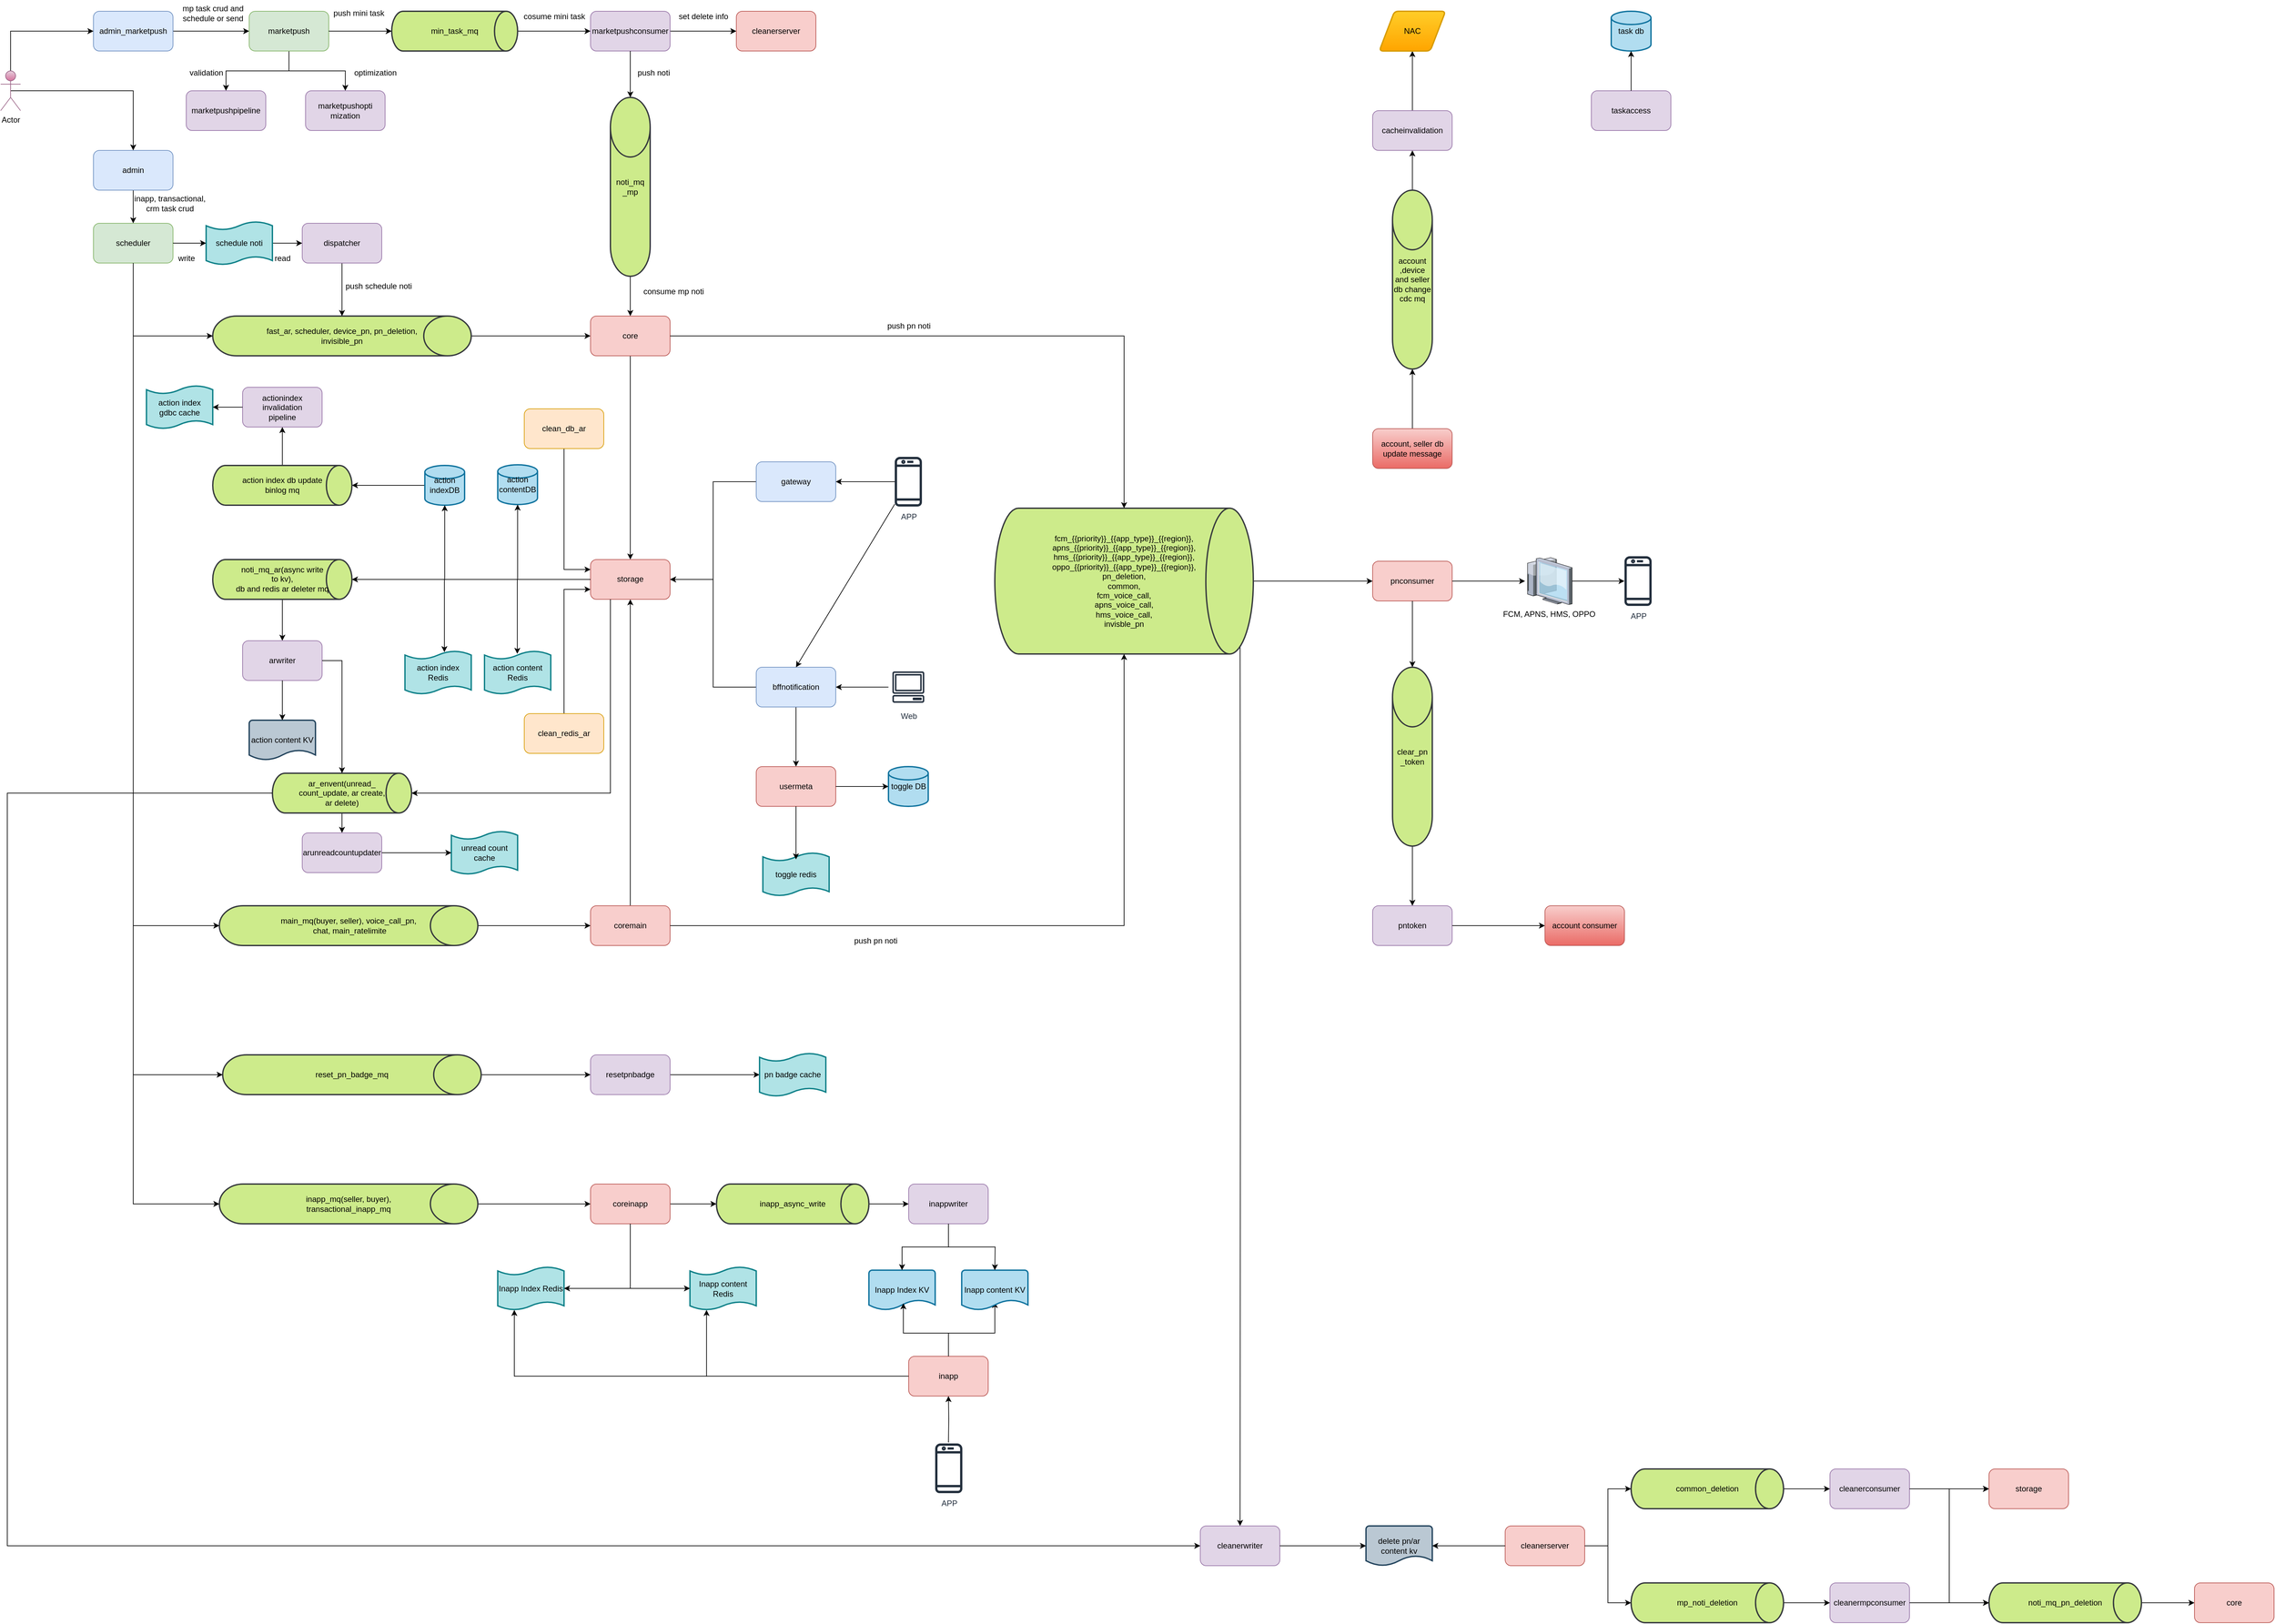 <mxfile version="26.0.13">
  <diagram name="第 1 页" id="VAf6igmmD9Jwj62o0NM7">
    <mxGraphModel dx="1306" dy="5455" grid="1" gridSize="10" guides="1" tooltips="1" connect="1" arrows="1" fold="1" page="1" pageScale="1" pageWidth="3300" pageHeight="4681" math="0" shadow="0">
      <root>
        <mxCell id="0" />
        <mxCell id="1" parent="0" />
        <mxCell id="Bp6k9HxTbgotzEniJnzc-1" value="scheduler" style="rounded=1;whiteSpace=wrap;html=1;fillColor=#d5e8d4;strokeColor=#82b366;" vertex="1" parent="1">
          <mxGeometry x="300" y="110" width="120" height="60" as="geometry" />
        </mxCell>
        <mxCell id="Bp6k9HxTbgotzEniJnzc-6" style="edgeStyle=orthogonalEdgeStyle;rounded=0;orthogonalLoop=1;jettySize=auto;html=1;exitX=1;exitY=0.5;exitDx=0;exitDy=0;exitPerimeter=0;entryX=0;entryY=0.5;entryDx=0;entryDy=0;" edge="1" parent="1" source="Bp6k9HxTbgotzEniJnzc-3" target="Bp6k9HxTbgotzEniJnzc-5">
          <mxGeometry relative="1" as="geometry" />
        </mxCell>
        <mxCell id="Bp6k9HxTbgotzEniJnzc-3" value="fast_ar, scheduler, device_pn, pn_deletion,&lt;br&gt;invisible_pn" style="strokeWidth=2;html=1;shape=mxgraph.flowchart.direct_data;whiteSpace=wrap;fillColor=#cdeb8b;strokeColor=#36393d;" vertex="1" parent="1">
          <mxGeometry x="480" y="250" width="390" height="60" as="geometry" />
        </mxCell>
        <mxCell id="Bp6k9HxTbgotzEniJnzc-71" style="edgeStyle=orthogonalEdgeStyle;rounded=0;orthogonalLoop=1;jettySize=auto;html=1;exitX=0.5;exitY=1;exitDx=0;exitDy=0;" edge="1" parent="1" source="Bp6k9HxTbgotzEniJnzc-5" target="Bp6k9HxTbgotzEniJnzc-28">
          <mxGeometry relative="1" as="geometry" />
        </mxCell>
        <mxCell id="Bp6k9HxTbgotzEniJnzc-5" value="core" style="rounded=1;whiteSpace=wrap;html=1;fillColor=#f8cecc;strokeColor=#b85450;" vertex="1" parent="1">
          <mxGeometry x="1050" y="250" width="120" height="60" as="geometry" />
        </mxCell>
        <mxCell id="Bp6k9HxTbgotzEniJnzc-8" style="edgeStyle=orthogonalEdgeStyle;rounded=0;orthogonalLoop=1;jettySize=auto;html=1;exitX=0.5;exitY=1;exitDx=0;exitDy=0;" edge="1" parent="1" source="Bp6k9HxTbgotzEniJnzc-7" target="Bp6k9HxTbgotzEniJnzc-1">
          <mxGeometry relative="1" as="geometry" />
        </mxCell>
        <mxCell id="Bp6k9HxTbgotzEniJnzc-7" value="admin" style="rounded=1;whiteSpace=wrap;html=1;fillColor=#dae8fc;strokeColor=#6c8ebf;" vertex="1" parent="1">
          <mxGeometry x="300" width="120" height="60" as="geometry" />
        </mxCell>
        <mxCell id="Bp6k9HxTbgotzEniJnzc-78" style="edgeStyle=orthogonalEdgeStyle;rounded=0;orthogonalLoop=1;jettySize=auto;html=1;exitX=0.5;exitY=0;exitDx=0;exitDy=0;entryX=0.5;entryY=1;entryDx=0;entryDy=0;" edge="1" parent="1" source="Bp6k9HxTbgotzEniJnzc-9" target="Bp6k9HxTbgotzEniJnzc-28">
          <mxGeometry relative="1" as="geometry" />
        </mxCell>
        <mxCell id="Bp6k9HxTbgotzEniJnzc-9" value="coremain" style="rounded=1;whiteSpace=wrap;html=1;fillColor=#f8cecc;strokeColor=#b85450;" vertex="1" parent="1">
          <mxGeometry x="1050" y="1140" width="120" height="60" as="geometry" />
        </mxCell>
        <mxCell id="Bp6k9HxTbgotzEniJnzc-26" style="edgeStyle=orthogonalEdgeStyle;rounded=0;orthogonalLoop=1;jettySize=auto;html=1;exitX=1;exitY=0.5;exitDx=0;exitDy=0;" edge="1" parent="1" source="Bp6k9HxTbgotzEniJnzc-10" target="Bp6k9HxTbgotzEniJnzc-25">
          <mxGeometry relative="1" as="geometry" />
        </mxCell>
        <mxCell id="Bp6k9HxTbgotzEniJnzc-10" value="coreinapp" style="rounded=1;whiteSpace=wrap;html=1;fillColor=#f8cecc;strokeColor=#b85450;" vertex="1" parent="1">
          <mxGeometry x="1050" y="1560" width="120" height="60" as="geometry" />
        </mxCell>
        <mxCell id="Bp6k9HxTbgotzEniJnzc-14" style="edgeStyle=orthogonalEdgeStyle;rounded=0;orthogonalLoop=1;jettySize=auto;html=1;exitX=1;exitY=0.5;exitDx=0;exitDy=0;exitPerimeter=0;entryX=0;entryY=0.5;entryDx=0;entryDy=0;" edge="1" parent="1" source="Bp6k9HxTbgotzEniJnzc-11" target="Bp6k9HxTbgotzEniJnzc-10">
          <mxGeometry relative="1" as="geometry" />
        </mxCell>
        <mxCell id="Bp6k9HxTbgotzEniJnzc-11" value="inapp_mq(seller, buyer), &lt;br&gt;transactional_inapp_mq" style="strokeWidth=2;html=1;shape=mxgraph.flowchart.direct_data;whiteSpace=wrap;fillColor=#cdeb8b;strokeColor=#36393d;" vertex="1" parent="1">
          <mxGeometry x="490" y="1560" width="390" height="60" as="geometry" />
        </mxCell>
        <mxCell id="Bp6k9HxTbgotzEniJnzc-13" style="edgeStyle=orthogonalEdgeStyle;rounded=0;orthogonalLoop=1;jettySize=auto;html=1;exitX=1;exitY=0.5;exitDx=0;exitDy=0;exitPerimeter=0;entryX=0;entryY=0.5;entryDx=0;entryDy=0;" edge="1" parent="1" source="Bp6k9HxTbgotzEniJnzc-12" target="Bp6k9HxTbgotzEniJnzc-9">
          <mxGeometry relative="1" as="geometry" />
        </mxCell>
        <mxCell id="Bp6k9HxTbgotzEniJnzc-12" value="main_mq(buyer, seller), voice_call_pn,&lt;br&gt;&amp;nbsp;chat, main_ratelimite" style="strokeWidth=2;html=1;shape=mxgraph.flowchart.direct_data;whiteSpace=wrap;fillColor=#cdeb8b;strokeColor=#36393d;" vertex="1" parent="1">
          <mxGeometry x="490" y="1140" width="390" height="60" as="geometry" />
        </mxCell>
        <mxCell id="Bp6k9HxTbgotzEniJnzc-15" style="edgeStyle=orthogonalEdgeStyle;rounded=0;orthogonalLoop=1;jettySize=auto;html=1;exitX=0.5;exitY=1;exitDx=0;exitDy=0;entryX=0;entryY=0.5;entryDx=0;entryDy=0;entryPerimeter=0;" edge="1" parent="1" source="Bp6k9HxTbgotzEniJnzc-1" target="Bp6k9HxTbgotzEniJnzc-12">
          <mxGeometry relative="1" as="geometry" />
        </mxCell>
        <mxCell id="Bp6k9HxTbgotzEniJnzc-16" style="edgeStyle=orthogonalEdgeStyle;rounded=0;orthogonalLoop=1;jettySize=auto;html=1;exitX=0.5;exitY=1;exitDx=0;exitDy=0;entryX=0;entryY=0.5;entryDx=0;entryDy=0;entryPerimeter=0;" edge="1" parent="1" source="Bp6k9HxTbgotzEniJnzc-1" target="Bp6k9HxTbgotzEniJnzc-11">
          <mxGeometry relative="1" as="geometry" />
        </mxCell>
        <mxCell id="Bp6k9HxTbgotzEniJnzc-280" style="edgeStyle=orthogonalEdgeStyle;rounded=0;orthogonalLoop=1;jettySize=auto;html=1;exitX=1;exitY=0.5;exitDx=0;exitDy=0;entryX=0;entryY=0.5;entryDx=0;entryDy=0;" edge="1" parent="1" source="Bp6k9HxTbgotzEniJnzc-17" target="Bp6k9HxTbgotzEniJnzc-279">
          <mxGeometry relative="1" as="geometry" />
        </mxCell>
        <mxCell id="Bp6k9HxTbgotzEniJnzc-17" value="marketpushconsumer" style="rounded=1;whiteSpace=wrap;html=1;fillColor=#e1d5e7;strokeColor=#9673a6;" vertex="1" parent="1">
          <mxGeometry x="1050" y="-210" width="120" height="60" as="geometry" />
        </mxCell>
        <mxCell id="Bp6k9HxTbgotzEniJnzc-20" style="edgeStyle=orthogonalEdgeStyle;rounded=0;orthogonalLoop=1;jettySize=auto;html=1;exitX=0.5;exitY=1;exitDx=0;exitDy=0;exitPerimeter=0;entryX=0.5;entryY=0;entryDx=0;entryDy=0;" edge="1" parent="1" source="Bp6k9HxTbgotzEniJnzc-18" target="Bp6k9HxTbgotzEniJnzc-5">
          <mxGeometry relative="1" as="geometry" />
        </mxCell>
        <mxCell id="Bp6k9HxTbgotzEniJnzc-18" value="noti_mq&lt;br&gt;_mp" style="strokeWidth=2;html=1;shape=mxgraph.flowchart.database;whiteSpace=wrap;fillColor=#cdeb8b;strokeColor=#36393d;" vertex="1" parent="1">
          <mxGeometry x="1080" y="-80" width="60" height="270" as="geometry" />
        </mxCell>
        <mxCell id="Bp6k9HxTbgotzEniJnzc-19" style="edgeStyle=orthogonalEdgeStyle;rounded=0;orthogonalLoop=1;jettySize=auto;html=1;exitX=0.5;exitY=1;exitDx=0;exitDy=0;entryX=0.5;entryY=0;entryDx=0;entryDy=0;entryPerimeter=0;" edge="1" parent="1" source="Bp6k9HxTbgotzEniJnzc-17" target="Bp6k9HxTbgotzEniJnzc-18">
          <mxGeometry relative="1" as="geometry">
            <mxPoint x="1100" y="-90" as="targetPoint" />
          </mxGeometry>
        </mxCell>
        <mxCell id="Bp6k9HxTbgotzEniJnzc-49" style="edgeStyle=orthogonalEdgeStyle;rounded=0;orthogonalLoop=1;jettySize=auto;html=1;exitX=1;exitY=0.5;exitDx=0;exitDy=0;entryX=0;entryY=0.5;entryDx=0;entryDy=0;" edge="1" parent="1" source="Bp6k9HxTbgotzEniJnzc-21" target="Bp6k9HxTbgotzEniJnzc-35">
          <mxGeometry relative="1" as="geometry" />
        </mxCell>
        <mxCell id="Bp6k9HxTbgotzEniJnzc-21" value="admin_marketpush" style="rounded=1;whiteSpace=wrap;html=1;fillColor=#dae8fc;strokeColor=#6c8ebf;" vertex="1" parent="1">
          <mxGeometry x="300" y="-210" width="120" height="60" as="geometry" />
        </mxCell>
        <mxCell id="Bp6k9HxTbgotzEniJnzc-23" value="inappwriter" style="rounded=1;whiteSpace=wrap;html=1;fillColor=#e1d5e7;strokeColor=#9673a6;" vertex="1" parent="1">
          <mxGeometry x="1530" y="1560" width="120" height="60" as="geometry" />
        </mxCell>
        <mxCell id="Bp6k9HxTbgotzEniJnzc-89" style="edgeStyle=orthogonalEdgeStyle;rounded=0;orthogonalLoop=1;jettySize=auto;html=1;exitX=0.5;exitY=0;exitDx=0;exitDy=0;entryX=0.5;entryY=0.8;entryDx=0;entryDy=0;entryPerimeter=0;" edge="1" parent="1" source="Bp6k9HxTbgotzEniJnzc-24" target="Bp6k9HxTbgotzEniJnzc-66">
          <mxGeometry relative="1" as="geometry" />
        </mxCell>
        <mxCell id="Bp6k9HxTbgotzEniJnzc-24" value="inapp" style="rounded=1;whiteSpace=wrap;html=1;fillColor=#f8cecc;strokeColor=#b85450;" vertex="1" parent="1">
          <mxGeometry x="1530" y="1820" width="120" height="60" as="geometry" />
        </mxCell>
        <mxCell id="Bp6k9HxTbgotzEniJnzc-27" style="edgeStyle=orthogonalEdgeStyle;rounded=0;orthogonalLoop=1;jettySize=auto;html=1;exitX=1;exitY=0.5;exitDx=0;exitDy=0;exitPerimeter=0;entryX=0;entryY=0.5;entryDx=0;entryDy=0;" edge="1" parent="1" source="Bp6k9HxTbgotzEniJnzc-25" target="Bp6k9HxTbgotzEniJnzc-23">
          <mxGeometry relative="1" as="geometry" />
        </mxCell>
        <mxCell id="Bp6k9HxTbgotzEniJnzc-25" value="inapp_async_write" style="strokeWidth=2;html=1;shape=mxgraph.flowchart.direct_data;whiteSpace=wrap;fillColor=#cdeb8b;strokeColor=#36393d;" vertex="1" parent="1">
          <mxGeometry x="1240" y="1560" width="230" height="60" as="geometry" />
        </mxCell>
        <mxCell id="Bp6k9HxTbgotzEniJnzc-28" value="storage" style="rounded=1;whiteSpace=wrap;html=1;fillColor=#f8cecc;strokeColor=#b85450;" vertex="1" parent="1">
          <mxGeometry x="1050" y="617.47" width="120" height="60" as="geometry" />
        </mxCell>
        <mxCell id="Bp6k9HxTbgotzEniJnzc-30" value="arunreadcountupdater" style="rounded=1;whiteSpace=wrap;html=1;fillColor=#e1d5e7;strokeColor=#9673a6;" vertex="1" parent="1">
          <mxGeometry x="615" y="1030" width="120" height="60" as="geometry" />
        </mxCell>
        <mxCell id="Bp6k9HxTbgotzEniJnzc-31" value="actionindex&lt;br&gt;invalidation&lt;br&gt;pipeline" style="rounded=1;whiteSpace=wrap;html=1;fillColor=#e1d5e7;strokeColor=#9673a6;" vertex="1" parent="1">
          <mxGeometry x="525" y="357.5" width="120" height="60" as="geometry" />
        </mxCell>
        <mxCell id="Bp6k9HxTbgotzEniJnzc-47" style="edgeStyle=orthogonalEdgeStyle;rounded=0;orthogonalLoop=1;jettySize=auto;html=1;exitX=0.5;exitY=1;exitDx=0;exitDy=0;" edge="1" parent="1" source="Bp6k9HxTbgotzEniJnzc-35" target="Bp6k9HxTbgotzEniJnzc-36">
          <mxGeometry relative="1" as="geometry" />
        </mxCell>
        <mxCell id="Bp6k9HxTbgotzEniJnzc-48" style="edgeStyle=orthogonalEdgeStyle;rounded=0;orthogonalLoop=1;jettySize=auto;html=1;exitX=0.5;exitY=1;exitDx=0;exitDy=0;entryX=0.5;entryY=0;entryDx=0;entryDy=0;" edge="1" parent="1" source="Bp6k9HxTbgotzEniJnzc-35" target="Bp6k9HxTbgotzEniJnzc-37">
          <mxGeometry relative="1" as="geometry" />
        </mxCell>
        <mxCell id="Bp6k9HxTbgotzEniJnzc-35" value="marketpush" style="rounded=1;whiteSpace=wrap;html=1;fillColor=#d5e8d4;strokeColor=#82b366;" vertex="1" parent="1">
          <mxGeometry x="535" y="-210" width="120" height="60" as="geometry" />
        </mxCell>
        <mxCell id="Bp6k9HxTbgotzEniJnzc-36" value="marketpushpipeline" style="rounded=1;whiteSpace=wrap;html=1;fillColor=#e1d5e7;strokeColor=#9673a6;" vertex="1" parent="1">
          <mxGeometry x="440" y="-90" width="120" height="60" as="geometry" />
        </mxCell>
        <mxCell id="Bp6k9HxTbgotzEniJnzc-37" value="marketpushopti&lt;br&gt;mization" style="rounded=1;whiteSpace=wrap;html=1;fillColor=#e1d5e7;strokeColor=#9673a6;" vertex="1" parent="1">
          <mxGeometry x="620" y="-90" width="120" height="60" as="geometry" />
        </mxCell>
        <mxCell id="Bp6k9HxTbgotzEniJnzc-142" style="edgeStyle=orthogonalEdgeStyle;rounded=0;orthogonalLoop=1;jettySize=auto;html=1;exitX=1;exitY=0.5;exitDx=0;exitDy=0;" edge="1" parent="1" source="Bp6k9HxTbgotzEniJnzc-143" target="Bp6k9HxTbgotzEniJnzc-141">
          <mxGeometry relative="1" as="geometry" />
        </mxCell>
        <mxCell id="Bp6k9HxTbgotzEniJnzc-38" value="pnconsumer" style="rounded=1;whiteSpace=wrap;html=1;fillColor=#f8cecc;strokeColor=#b85450;" vertex="1" parent="1">
          <mxGeometry x="2230" y="620" width="120" height="60" as="geometry" />
        </mxCell>
        <mxCell id="Bp6k9HxTbgotzEniJnzc-147" style="edgeStyle=orthogonalEdgeStyle;rounded=0;orthogonalLoop=1;jettySize=auto;html=1;exitX=0.5;exitY=0;exitDx=0;exitDy=0;entryX=0.5;entryY=1;entryDx=0;entryDy=0;" edge="1" parent="1" source="Bp6k9HxTbgotzEniJnzc-39" target="Bp6k9HxTbgotzEniJnzc-42">
          <mxGeometry relative="1" as="geometry" />
        </mxCell>
        <mxCell id="Bp6k9HxTbgotzEniJnzc-39" value="cacheinvalidation" style="rounded=1;whiteSpace=wrap;html=1;fillColor=#e1d5e7;strokeColor=#9673a6;" vertex="1" parent="1">
          <mxGeometry x="2230" y="-60" width="120" height="60" as="geometry" />
        </mxCell>
        <mxCell id="Bp6k9HxTbgotzEniJnzc-42" value="NAC" style="shape=parallelogram;html=1;strokeWidth=2;perimeter=parallelogramPerimeter;whiteSpace=wrap;rounded=1;arcSize=12;size=0.23;fillColor=#ffcd28;gradientColor=#ffa500;strokeColor=#d79b00;" vertex="1" parent="1">
          <mxGeometry x="2240" y="-210" width="100" height="60" as="geometry" />
        </mxCell>
        <mxCell id="Bp6k9HxTbgotzEniJnzc-94" style="edgeStyle=orthogonalEdgeStyle;rounded=0;orthogonalLoop=1;jettySize=auto;html=1;exitX=0;exitY=0.5;exitDx=0;exitDy=0;entryX=1;entryY=0.5;entryDx=0;entryDy=0;" edge="1" parent="1" source="Bp6k9HxTbgotzEniJnzc-45" target="Bp6k9HxTbgotzEniJnzc-28">
          <mxGeometry relative="1" as="geometry" />
        </mxCell>
        <mxCell id="Bp6k9HxTbgotzEniJnzc-203" style="edgeStyle=orthogonalEdgeStyle;rounded=0;orthogonalLoop=1;jettySize=auto;html=1;exitX=0.5;exitY=1;exitDx=0;exitDy=0;entryX=0.5;entryY=0;entryDx=0;entryDy=0;" edge="1" parent="1" source="Bp6k9HxTbgotzEniJnzc-45" target="Bp6k9HxTbgotzEniJnzc-196">
          <mxGeometry relative="1" as="geometry" />
        </mxCell>
        <mxCell id="Bp6k9HxTbgotzEniJnzc-45" value="bffnotification" style="rounded=1;whiteSpace=wrap;html=1;fillColor=#dae8fc;strokeColor=#6c8ebf;" vertex="1" parent="1">
          <mxGeometry x="1300" y="780" width="120" height="60" as="geometry" />
        </mxCell>
        <mxCell id="Bp6k9HxTbgotzEniJnzc-69" style="edgeStyle=orthogonalEdgeStyle;rounded=0;orthogonalLoop=1;jettySize=auto;html=1;exitX=0.5;exitY=0;exitDx=0;exitDy=0;entryX=0.5;entryY=1;entryDx=0;entryDy=0;" edge="1" parent="1" target="Bp6k9HxTbgotzEniJnzc-24">
          <mxGeometry relative="1" as="geometry">
            <mxPoint x="1590" y="1950.0" as="sourcePoint" />
          </mxGeometry>
        </mxCell>
        <mxCell id="Bp6k9HxTbgotzEniJnzc-299" style="edgeStyle=orthogonalEdgeStyle;rounded=0;orthogonalLoop=1;jettySize=auto;html=1;exitX=0;exitY=0.5;exitDx=0;exitDy=0;exitPerimeter=0;" edge="1" parent="1" source="Bp6k9HxTbgotzEniJnzc-53" target="Bp6k9HxTbgotzEniJnzc-297">
          <mxGeometry relative="1" as="geometry" />
        </mxCell>
        <mxCell id="Bp6k9HxTbgotzEniJnzc-53" value="action indexDB" style="strokeWidth=2;html=1;shape=mxgraph.flowchart.database;whiteSpace=wrap;fillColor=#b1ddf0;strokeColor=#10739e;" vertex="1" parent="1">
          <mxGeometry x="800" y="475.47" width="60" height="60" as="geometry" />
        </mxCell>
        <mxCell id="Bp6k9HxTbgotzEniJnzc-54" value="taskaccess" style="rounded=1;whiteSpace=wrap;html=1;fillColor=#e1d5e7;strokeColor=#9673a6;" vertex="1" parent="1">
          <mxGeometry x="2560" y="-90" width="120" height="60" as="geometry" />
        </mxCell>
        <mxCell id="Bp6k9HxTbgotzEniJnzc-61" style="edgeStyle=orthogonalEdgeStyle;rounded=0;orthogonalLoop=1;jettySize=auto;html=1;exitX=0.5;exitY=1;exitDx=0;exitDy=0;" edge="1" parent="1" source="Bp6k9HxTbgotzEniJnzc-58" target="Bp6k9HxTbgotzEniJnzc-3">
          <mxGeometry relative="1" as="geometry" />
        </mxCell>
        <mxCell id="Bp6k9HxTbgotzEniJnzc-58" value="dispatcher" style="rounded=1;whiteSpace=wrap;html=1;fillColor=#e1d5e7;strokeColor=#9673a6;" vertex="1" parent="1">
          <mxGeometry x="615" y="110" width="120" height="60" as="geometry" />
        </mxCell>
        <mxCell id="Bp6k9HxTbgotzEniJnzc-59" style="edgeStyle=orthogonalEdgeStyle;rounded=0;orthogonalLoop=1;jettySize=auto;html=1;exitX=0.5;exitY=1;exitDx=0;exitDy=0;entryX=0;entryY=0.5;entryDx=0;entryDy=0;entryPerimeter=0;" edge="1" parent="1" source="Bp6k9HxTbgotzEniJnzc-1" target="Bp6k9HxTbgotzEniJnzc-3">
          <mxGeometry relative="1" as="geometry" />
        </mxCell>
        <mxCell id="Bp6k9HxTbgotzEniJnzc-62" value="Inapp Index KV" style="strokeWidth=2;html=1;shape=mxgraph.flowchart.document2;whiteSpace=wrap;size=0.25;fillColor=#b1ddf0;strokeColor=#10739e;" vertex="1" parent="1">
          <mxGeometry x="1470" y="1690" width="100" height="60" as="geometry" />
        </mxCell>
        <mxCell id="Bp6k9HxTbgotzEniJnzc-64" style="edgeStyle=orthogonalEdgeStyle;rounded=0;orthogonalLoop=1;jettySize=auto;html=1;exitX=0.5;exitY=0;exitDx=0;exitDy=0;entryX=0.52;entryY=0.833;entryDx=0;entryDy=0;entryPerimeter=0;" edge="1" parent="1" source="Bp6k9HxTbgotzEniJnzc-24" target="Bp6k9HxTbgotzEniJnzc-62">
          <mxGeometry relative="1" as="geometry">
            <mxPoint x="1520" y="1750" as="targetPoint" />
          </mxGeometry>
        </mxCell>
        <mxCell id="Bp6k9HxTbgotzEniJnzc-65" style="edgeStyle=orthogonalEdgeStyle;rounded=0;orthogonalLoop=1;jettySize=auto;html=1;exitX=0.5;exitY=1;exitDx=0;exitDy=0;entryX=0.5;entryY=0;entryDx=0;entryDy=0;entryPerimeter=0;" edge="1" parent="1" source="Bp6k9HxTbgotzEniJnzc-23" target="Bp6k9HxTbgotzEniJnzc-62">
          <mxGeometry relative="1" as="geometry" />
        </mxCell>
        <mxCell id="Bp6k9HxTbgotzEniJnzc-66" value="Inapp content KV" style="strokeWidth=2;html=1;shape=mxgraph.flowchart.document2;whiteSpace=wrap;size=0.25;fillColor=#b1ddf0;strokeColor=#10739e;" vertex="1" parent="1">
          <mxGeometry x="1610" y="1690" width="100" height="60" as="geometry" />
        </mxCell>
        <mxCell id="Bp6k9HxTbgotzEniJnzc-67" style="edgeStyle=orthogonalEdgeStyle;rounded=0;orthogonalLoop=1;jettySize=auto;html=1;exitX=0.5;exitY=1;exitDx=0;exitDy=0;entryX=0.5;entryY=0;entryDx=0;entryDy=0;entryPerimeter=0;" edge="1" parent="1" source="Bp6k9HxTbgotzEniJnzc-23">
          <mxGeometry relative="1" as="geometry">
            <mxPoint x="1660" y="1690" as="targetPoint" />
          </mxGeometry>
        </mxCell>
        <mxCell id="Bp6k9HxTbgotzEniJnzc-72" value="action index Redis" style="shape=tape;whiteSpace=wrap;html=1;strokeWidth=2;size=0.19;fillColor=#b0e3e6;strokeColor=#0e8088;" vertex="1" parent="1">
          <mxGeometry x="770" y="755.47" width="100" height="65" as="geometry" />
        </mxCell>
        <mxCell id="Bp6k9HxTbgotzEniJnzc-73" value="action contentDB" style="strokeWidth=2;html=1;shape=mxgraph.flowchart.database;whiteSpace=wrap;fillColor=#b1ddf0;strokeColor=#10739e;" vertex="1" parent="1">
          <mxGeometry x="910" y="474.47" width="60" height="60" as="geometry" />
        </mxCell>
        <mxCell id="Bp6k9HxTbgotzEniJnzc-74" value="action content Redis" style="shape=tape;whiteSpace=wrap;html=1;strokeWidth=2;size=0.19;fillColor=#b0e3e6;strokeColor=#0e8088;" vertex="1" parent="1">
          <mxGeometry x="890" y="755.47" width="100" height="65" as="geometry" />
        </mxCell>
        <mxCell id="Bp6k9HxTbgotzEniJnzc-220" style="edgeStyle=orthogonalEdgeStyle;rounded=0;orthogonalLoop=1;jettySize=auto;html=1;exitX=0.5;exitY=1;exitDx=0;exitDy=0;entryX=0;entryY=0.25;entryDx=0;entryDy=0;" edge="1" parent="1" source="Bp6k9HxTbgotzEniJnzc-79" target="Bp6k9HxTbgotzEniJnzc-28">
          <mxGeometry relative="1" as="geometry" />
        </mxCell>
        <mxCell id="Bp6k9HxTbgotzEniJnzc-79" value="clean_db_ar" style="rounded=1;whiteSpace=wrap;html=1;fillColor=#ffe6cc;strokeColor=#d79b00;" vertex="1" parent="1">
          <mxGeometry x="950" y="390" width="120" height="60" as="geometry" />
        </mxCell>
        <mxCell id="Bp6k9HxTbgotzEniJnzc-221" style="edgeStyle=orthogonalEdgeStyle;rounded=0;orthogonalLoop=1;jettySize=auto;html=1;exitX=0.5;exitY=0;exitDx=0;exitDy=0;entryX=0;entryY=0.75;entryDx=0;entryDy=0;" edge="1" parent="1" source="Bp6k9HxTbgotzEniJnzc-80" target="Bp6k9HxTbgotzEniJnzc-28">
          <mxGeometry relative="1" as="geometry" />
        </mxCell>
        <mxCell id="Bp6k9HxTbgotzEniJnzc-80" value="clean_redis_ar" style="rounded=1;whiteSpace=wrap;html=1;fillColor=#ffe6cc;strokeColor=#d79b00;" vertex="1" parent="1">
          <mxGeometry x="950" y="850" width="120" height="60" as="geometry" />
        </mxCell>
        <mxCell id="Bp6k9HxTbgotzEniJnzc-83" style="edgeStyle=orthogonalEdgeStyle;rounded=0;orthogonalLoop=1;jettySize=auto;html=1;exitX=1;exitY=0.5;exitDx=0;exitDy=0;exitPerimeter=0;entryX=0;entryY=0.5;entryDx=0;entryDy=0;" edge="1" parent="1" source="Bp6k9HxTbgotzEniJnzc-81" target="Bp6k9HxTbgotzEniJnzc-17">
          <mxGeometry relative="1" as="geometry" />
        </mxCell>
        <mxCell id="Bp6k9HxTbgotzEniJnzc-81" value="min_task_mq" style="strokeWidth=2;html=1;shape=mxgraph.flowchart.direct_data;whiteSpace=wrap;fillColor=#cdeb8b;strokeColor=#36393d;" vertex="1" parent="1">
          <mxGeometry x="750" y="-210" width="190" height="60" as="geometry" />
        </mxCell>
        <mxCell id="Bp6k9HxTbgotzEniJnzc-82" style="edgeStyle=orthogonalEdgeStyle;rounded=0;orthogonalLoop=1;jettySize=auto;html=1;exitX=1;exitY=0.5;exitDx=0;exitDy=0;entryX=0;entryY=0.5;entryDx=0;entryDy=0;entryPerimeter=0;" edge="1" parent="1" source="Bp6k9HxTbgotzEniJnzc-35" target="Bp6k9HxTbgotzEniJnzc-81">
          <mxGeometry relative="1" as="geometry" />
        </mxCell>
        <mxCell id="Bp6k9HxTbgotzEniJnzc-87" style="edgeStyle=orthogonalEdgeStyle;rounded=0;orthogonalLoop=1;jettySize=auto;html=1;exitX=1;exitY=0.5;exitDx=0;exitDy=0;exitPerimeter=0;entryX=0;entryY=0.5;entryDx=0;entryDy=0;" edge="1" parent="1" source="Bp6k9HxTbgotzEniJnzc-84" target="Bp6k9HxTbgotzEniJnzc-38">
          <mxGeometry relative="1" as="geometry" />
        </mxCell>
        <mxCell id="Bp6k9HxTbgotzEniJnzc-218" style="edgeStyle=orthogonalEdgeStyle;rounded=0;orthogonalLoop=1;jettySize=auto;html=1;exitX=1;exitY=0.5;exitDx=0;exitDy=0;exitPerimeter=0;entryX=0.5;entryY=0;entryDx=0;entryDy=0;" edge="1" parent="1" target="Bp6k9HxTbgotzEniJnzc-191">
          <mxGeometry relative="1" as="geometry">
            <mxPoint x="2030" y="650" as="sourcePoint" />
            <mxPoint x="2050" y="1880" as="targetPoint" />
          </mxGeometry>
        </mxCell>
        <mxCell id="Bp6k9HxTbgotzEniJnzc-84" value="fcm_{{priority}}_{{app_type}}_{{region}},&lt;br&gt;apns_{{priority}}_{{app_type}}_{{region}},&lt;br&gt;hms_{{priority}}_{{app_type}}_{{region}},&lt;div&gt;oppo_{{priority}}_{{app_type}}_{{region}},&lt;br&gt;pn_deletion,&lt;br&gt;common,&lt;br&gt;fcm_voice_call,&lt;/div&gt;&lt;div&gt;apns_voice_call,&lt;/div&gt;&lt;div&gt;hms_voice_call,&lt;br&gt;invisble_pn&lt;/div&gt;" style="strokeWidth=2;html=1;shape=mxgraph.flowchart.direct_data;whiteSpace=wrap;fillColor=#cdeb8b;strokeColor=#36393d;" vertex="1" parent="1">
          <mxGeometry x="1660" y="540" width="390" height="220" as="geometry" />
        </mxCell>
        <mxCell id="Bp6k9HxTbgotzEniJnzc-85" style="edgeStyle=orthogonalEdgeStyle;rounded=0;orthogonalLoop=1;jettySize=auto;html=1;exitX=1;exitY=0.5;exitDx=0;exitDy=0;entryX=0.5;entryY=0;entryDx=0;entryDy=0;entryPerimeter=0;" edge="1" parent="1" source="Bp6k9HxTbgotzEniJnzc-5" target="Bp6k9HxTbgotzEniJnzc-84">
          <mxGeometry relative="1" as="geometry" />
        </mxCell>
        <mxCell id="Bp6k9HxTbgotzEniJnzc-86" style="edgeStyle=orthogonalEdgeStyle;rounded=0;orthogonalLoop=1;jettySize=auto;html=1;exitX=1;exitY=0.5;exitDx=0;exitDy=0;entryX=0.5;entryY=1;entryDx=0;entryDy=0;entryPerimeter=0;" edge="1" parent="1" source="Bp6k9HxTbgotzEniJnzc-9" target="Bp6k9HxTbgotzEniJnzc-84">
          <mxGeometry relative="1" as="geometry" />
        </mxCell>
        <mxCell id="Bp6k9HxTbgotzEniJnzc-88" value="APP" style="sketch=0;outlineConnect=0;fontColor=#232F3E;gradientColor=none;fillColor=#232F3D;strokeColor=none;dashed=0;verticalLabelPosition=bottom;verticalAlign=top;align=center;html=1;fontSize=12;fontStyle=0;aspect=fixed;pointerEvents=1;shape=mxgraph.aws4.mobile_client;" vertex="1" parent="1">
          <mxGeometry x="1570" y="1950" width="41" height="78" as="geometry" />
        </mxCell>
        <mxCell id="Bp6k9HxTbgotzEniJnzc-93" style="edgeStyle=orthogonalEdgeStyle;rounded=0;orthogonalLoop=1;jettySize=auto;html=1;exitX=0;exitY=0.5;exitDx=0;exitDy=0;entryX=1;entryY=0.5;entryDx=0;entryDy=0;" edge="1" parent="1" source="Bp6k9HxTbgotzEniJnzc-92" target="Bp6k9HxTbgotzEniJnzc-28">
          <mxGeometry relative="1" as="geometry" />
        </mxCell>
        <mxCell id="Bp6k9HxTbgotzEniJnzc-92" value="gateway" style="rounded=1;whiteSpace=wrap;html=1;fillColor=#dae8fc;strokeColor=#6c8ebf;" vertex="1" parent="1">
          <mxGeometry x="1300" y="470" width="120" height="60" as="geometry" />
        </mxCell>
        <mxCell id="Bp6k9HxTbgotzEniJnzc-95" value="APP" style="sketch=0;outlineConnect=0;fontColor=#232F3E;gradientColor=none;fillColor=#232F3D;strokeColor=none;dashed=0;verticalLabelPosition=bottom;verticalAlign=top;align=center;html=1;fontSize=12;fontStyle=0;aspect=fixed;pointerEvents=1;shape=mxgraph.aws4.mobile_client;" vertex="1" parent="1">
          <mxGeometry x="1509" y="461" width="41" height="78" as="geometry" />
        </mxCell>
        <mxCell id="Bp6k9HxTbgotzEniJnzc-96" value="" style="endArrow=classic;html=1;rounded=0;entryX=1;entryY=0.5;entryDx=0;entryDy=0;" edge="1" parent="1" source="Bp6k9HxTbgotzEniJnzc-95" target="Bp6k9HxTbgotzEniJnzc-92">
          <mxGeometry width="50" height="50" relative="1" as="geometry">
            <mxPoint x="1451" y="850" as="sourcePoint" />
            <mxPoint x="1550" y="850" as="targetPoint" />
          </mxGeometry>
        </mxCell>
        <mxCell id="Bp6k9HxTbgotzEniJnzc-97" value="Web" style="sketch=0;outlineConnect=0;fontColor=#232F3E;gradientColor=none;strokeColor=#232F3E;fillColor=#ffffff;dashed=0;verticalLabelPosition=bottom;verticalAlign=top;align=center;html=1;fontSize=12;fontStyle=0;aspect=fixed;shape=mxgraph.aws4.resourceIcon;resIcon=mxgraph.aws4.client;" vertex="1" parent="1">
          <mxGeometry x="1499.5" y="780" width="60" height="60" as="geometry" />
        </mxCell>
        <mxCell id="Bp6k9HxTbgotzEniJnzc-98" value="" style="endArrow=classic;html=1;rounded=0;entryX=1;entryY=0.5;entryDx=0;entryDy=0;" edge="1" parent="1" source="Bp6k9HxTbgotzEniJnzc-97" target="Bp6k9HxTbgotzEniJnzc-45">
          <mxGeometry width="50" height="50" relative="1" as="geometry">
            <mxPoint x="1519" y="510" as="sourcePoint" />
            <mxPoint x="1430" y="510" as="targetPoint" />
          </mxGeometry>
        </mxCell>
        <mxCell id="Bp6k9HxTbgotzEniJnzc-266" style="edgeStyle=orthogonalEdgeStyle;rounded=0;orthogonalLoop=1;jettySize=auto;html=1;exitX=1;exitY=0.5;exitDx=0;exitDy=0;" edge="1" parent="1" source="Bp6k9HxTbgotzEniJnzc-99" target="Bp6k9HxTbgotzEniJnzc-160">
          <mxGeometry relative="1" as="geometry" />
        </mxCell>
        <mxCell id="Bp6k9HxTbgotzEniJnzc-99" value="resetpnbadge" style="rounded=1;whiteSpace=wrap;html=1;fillColor=#e1d5e7;strokeColor=#9673a6;" vertex="1" parent="1">
          <mxGeometry x="1050" y="1365" width="120" height="60" as="geometry" />
        </mxCell>
        <mxCell id="Bp6k9HxTbgotzEniJnzc-100" value="pntoken" style="rounded=1;whiteSpace=wrap;html=1;fillColor=#e1d5e7;strokeColor=#9673a6;" vertex="1" parent="1">
          <mxGeometry x="2230" y="1140" width="120" height="60" as="geometry" />
        </mxCell>
        <mxCell id="Bp6k9HxTbgotzEniJnzc-104" style="edgeStyle=orthogonalEdgeStyle;rounded=0;orthogonalLoop=1;jettySize=auto;html=1;exitX=0.5;exitY=1;exitDx=0;exitDy=0;exitPerimeter=0;entryX=0.5;entryY=0;entryDx=0;entryDy=0;" edge="1" parent="1" source="Bp6k9HxTbgotzEniJnzc-102" target="Bp6k9HxTbgotzEniJnzc-100">
          <mxGeometry relative="1" as="geometry" />
        </mxCell>
        <mxCell id="Bp6k9HxTbgotzEniJnzc-102" value="clear_pn&lt;br&gt;_token" style="strokeWidth=2;html=1;shape=mxgraph.flowchart.database;whiteSpace=wrap;fillColor=#cdeb8b;strokeColor=#36393d;" vertex="1" parent="1">
          <mxGeometry x="2260" y="780" width="60" height="270" as="geometry" />
        </mxCell>
        <mxCell id="Bp6k9HxTbgotzEniJnzc-103" style="edgeStyle=orthogonalEdgeStyle;rounded=0;orthogonalLoop=1;jettySize=auto;html=1;exitX=0.5;exitY=1;exitDx=0;exitDy=0;entryX=0.5;entryY=0;entryDx=0;entryDy=0;entryPerimeter=0;" edge="1" parent="1" source="Bp6k9HxTbgotzEniJnzc-38" target="Bp6k9HxTbgotzEniJnzc-102">
          <mxGeometry relative="1" as="geometry" />
        </mxCell>
        <mxCell id="Bp6k9HxTbgotzEniJnzc-105" value="" style="endArrow=classic;html=1;rounded=0;entryX=0.5;entryY=0;entryDx=0;entryDy=0;" edge="1" parent="1" source="Bp6k9HxTbgotzEniJnzc-95" target="Bp6k9HxTbgotzEniJnzc-45">
          <mxGeometry width="50" height="50" relative="1" as="geometry">
            <mxPoint x="1519" y="510" as="sourcePoint" />
            <mxPoint x="1430" y="510" as="targetPoint" />
          </mxGeometry>
        </mxCell>
        <mxCell id="Bp6k9HxTbgotzEniJnzc-106" value="Inapp Index Redis" style="shape=tape;whiteSpace=wrap;html=1;strokeWidth=2;size=0.19;fillColor=#b0e3e6;strokeColor=#0e8088;" vertex="1" parent="1">
          <mxGeometry x="910" y="1685" width="100" height="65" as="geometry" />
        </mxCell>
        <mxCell id="Bp6k9HxTbgotzEniJnzc-107" value="Inapp content Redis" style="shape=tape;whiteSpace=wrap;html=1;strokeWidth=2;size=0.19;fillColor=#b0e3e6;strokeColor=#0e8088;" vertex="1" parent="1">
          <mxGeometry x="1200" y="1685" width="100" height="65" as="geometry" />
        </mxCell>
        <mxCell id="Bp6k9HxTbgotzEniJnzc-110" style="edgeStyle=orthogonalEdgeStyle;rounded=0;orthogonalLoop=1;jettySize=auto;html=1;exitX=0.5;exitY=1;exitDx=0;exitDy=0;entryX=1;entryY=0.5;entryDx=0;entryDy=0;entryPerimeter=0;" edge="1" parent="1" source="Bp6k9HxTbgotzEniJnzc-10" target="Bp6k9HxTbgotzEniJnzc-106">
          <mxGeometry relative="1" as="geometry" />
        </mxCell>
        <mxCell id="Bp6k9HxTbgotzEniJnzc-111" style="edgeStyle=orthogonalEdgeStyle;rounded=0;orthogonalLoop=1;jettySize=auto;html=1;exitX=0.5;exitY=1;exitDx=0;exitDy=0;entryX=0;entryY=0.5;entryDx=0;entryDy=0;entryPerimeter=0;" edge="1" parent="1" source="Bp6k9HxTbgotzEniJnzc-10" target="Bp6k9HxTbgotzEniJnzc-107">
          <mxGeometry relative="1" as="geometry" />
        </mxCell>
        <mxCell id="Bp6k9HxTbgotzEniJnzc-112" style="edgeStyle=orthogonalEdgeStyle;rounded=0;orthogonalLoop=1;jettySize=auto;html=1;exitX=0;exitY=0.5;exitDx=0;exitDy=0;entryX=0.25;entryY=1;entryDx=0;entryDy=0;entryPerimeter=0;" edge="1" parent="1" source="Bp6k9HxTbgotzEniJnzc-24" target="Bp6k9HxTbgotzEniJnzc-106">
          <mxGeometry relative="1" as="geometry" />
        </mxCell>
        <mxCell id="Bp6k9HxTbgotzEniJnzc-113" style="edgeStyle=orthogonalEdgeStyle;rounded=0;orthogonalLoop=1;jettySize=auto;html=1;exitX=0;exitY=0.5;exitDx=0;exitDy=0;entryX=0.25;entryY=1;entryDx=0;entryDy=0;entryPerimeter=0;" edge="1" parent="1" source="Bp6k9HxTbgotzEniJnzc-24" target="Bp6k9HxTbgotzEniJnzc-107">
          <mxGeometry relative="1" as="geometry" />
        </mxCell>
        <mxCell id="Bp6k9HxTbgotzEniJnzc-272" style="edgeStyle=orthogonalEdgeStyle;rounded=0;orthogonalLoop=1;jettySize=auto;html=1;exitX=0.5;exitY=1;exitDx=0;exitDy=0;exitPerimeter=0;entryX=0.5;entryY=0;entryDx=0;entryDy=0;" edge="1" parent="1" source="Bp6k9HxTbgotzEniJnzc-135" target="Bp6k9HxTbgotzEniJnzc-30">
          <mxGeometry relative="1" as="geometry" />
        </mxCell>
        <mxCell id="Bp6k9HxTbgotzEniJnzc-135" value="ar_envent(unread_&lt;br&gt;count_update, ar create, &lt;br&gt;ar delete)" style="strokeWidth=2;html=1;shape=mxgraph.flowchart.direct_data;whiteSpace=wrap;fillColor=#cdeb8b;strokeColor=#36393d;" vertex="1" parent="1">
          <mxGeometry x="570" y="940" width="210" height="60" as="geometry" />
        </mxCell>
        <mxCell id="Bp6k9HxTbgotzEniJnzc-138" style="edgeStyle=orthogonalEdgeStyle;rounded=0;orthogonalLoop=1;jettySize=auto;html=1;exitX=0.25;exitY=1;exitDx=0;exitDy=0;entryX=1;entryY=0.5;entryDx=0;entryDy=0;entryPerimeter=0;" edge="1" parent="1" source="Bp6k9HxTbgotzEniJnzc-28" target="Bp6k9HxTbgotzEniJnzc-135">
          <mxGeometry relative="1" as="geometry">
            <Array as="points">
              <mxPoint x="1080" y="970" />
            </Array>
          </mxGeometry>
        </mxCell>
        <mxCell id="Bp6k9HxTbgotzEniJnzc-139" value="action index &lt;br&gt;gdbc cache" style="shape=tape;whiteSpace=wrap;html=1;strokeWidth=2;size=0.19;fillColor=#b0e3e6;strokeColor=#0e8088;" vertex="1" parent="1">
          <mxGeometry x="380" y="355" width="100" height="65" as="geometry" />
        </mxCell>
        <mxCell id="Bp6k9HxTbgotzEniJnzc-141" value="APP" style="sketch=0;outlineConnect=0;fontColor=#232F3E;gradientColor=none;fillColor=#232F3D;strokeColor=none;dashed=0;verticalLabelPosition=bottom;verticalAlign=top;align=center;html=1;fontSize=12;fontStyle=0;aspect=fixed;pointerEvents=1;shape=mxgraph.aws4.mobile_client;" vertex="1" parent="1">
          <mxGeometry x="2610" y="611" width="41" height="78" as="geometry" />
        </mxCell>
        <mxCell id="Bp6k9HxTbgotzEniJnzc-144" value="" style="edgeStyle=orthogonalEdgeStyle;rounded=0;orthogonalLoop=1;jettySize=auto;html=1;exitX=1;exitY=0.5;exitDx=0;exitDy=0;" edge="1" parent="1" source="Bp6k9HxTbgotzEniJnzc-38" target="Bp6k9HxTbgotzEniJnzc-143">
          <mxGeometry relative="1" as="geometry">
            <mxPoint x="2350" y="650" as="sourcePoint" />
            <mxPoint x="2610" y="650" as="targetPoint" />
          </mxGeometry>
        </mxCell>
        <mxCell id="Bp6k9HxTbgotzEniJnzc-143" value="FCM, APNS, HMS, OPPO" style="verticalLabelPosition=bottom;sketch=0;aspect=fixed;html=1;verticalAlign=top;strokeColor=none;align=center;outlineConnect=0;shape=mxgraph.citrix.thin_client;" vertex="1" parent="1">
          <mxGeometry x="2460" y="614.5" width="71" height="71" as="geometry" />
        </mxCell>
        <mxCell id="Bp6k9HxTbgotzEniJnzc-145" value="task db" style="strokeWidth=2;html=1;shape=mxgraph.flowchart.database;whiteSpace=wrap;fillColor=#b1ddf0;strokeColor=#10739e;" vertex="1" parent="1">
          <mxGeometry x="2590" y="-210" width="60" height="60" as="geometry" />
        </mxCell>
        <mxCell id="Bp6k9HxTbgotzEniJnzc-148" value="action content KV" style="strokeWidth=2;html=1;shape=mxgraph.flowchart.document2;whiteSpace=wrap;size=0.25;fillColor=#bac8d3;strokeColor=#23445d;" vertex="1" parent="1">
          <mxGeometry x="535" y="860" width="100" height="60" as="geometry" />
        </mxCell>
        <mxCell id="Bp6k9HxTbgotzEniJnzc-152" value="unread count cache" style="shape=tape;whiteSpace=wrap;html=1;strokeWidth=2;size=0.19;fillColor=#b0e3e6;strokeColor=#0e8088;" vertex="1" parent="1">
          <mxGeometry x="840" y="1027.5" width="100" height="65" as="geometry" />
        </mxCell>
        <mxCell id="Bp6k9HxTbgotzEniJnzc-160" value="pn badge cache" style="shape=tape;whiteSpace=wrap;html=1;strokeWidth=2;size=0.19;fillColor=#b0e3e6;strokeColor=#0e8088;" vertex="1" parent="1">
          <mxGeometry x="1305" y="1362.5" width="100" height="65" as="geometry" />
        </mxCell>
        <mxCell id="Bp6k9HxTbgotzEniJnzc-164" style="edgeStyle=orthogonalEdgeStyle;rounded=0;orthogonalLoop=1;jettySize=auto;html=1;exitX=0.5;exitY=0;exitDx=0;exitDy=0;exitPerimeter=0;entryX=0;entryY=0.5;entryDx=0;entryDy=0;" edge="1" parent="1" source="Bp6k9HxTbgotzEniJnzc-163" target="Bp6k9HxTbgotzEniJnzc-21">
          <mxGeometry relative="1" as="geometry" />
        </mxCell>
        <mxCell id="Bp6k9HxTbgotzEniJnzc-167" style="edgeStyle=orthogonalEdgeStyle;rounded=0;orthogonalLoop=1;jettySize=auto;html=1;exitX=0.5;exitY=0.5;exitDx=0;exitDy=0;exitPerimeter=0;" edge="1" parent="1" source="Bp6k9HxTbgotzEniJnzc-163" target="Bp6k9HxTbgotzEniJnzc-7">
          <mxGeometry relative="1" as="geometry" />
        </mxCell>
        <mxCell id="Bp6k9HxTbgotzEniJnzc-163" value="Actor" style="shape=umlActor;verticalLabelPosition=bottom;verticalAlign=top;html=1;outlineConnect=0;fillColor=#e6d0de;strokeColor=#996185;gradientColor=#d5739d;" vertex="1" parent="1">
          <mxGeometry x="160" y="-120" width="30" height="60" as="geometry" />
        </mxCell>
        <mxCell id="Bp6k9HxTbgotzEniJnzc-172" value="cleanerserver" style="rounded=1;whiteSpace=wrap;html=1;fillColor=#f8cecc;strokeColor=#b85450;" vertex="1" parent="1">
          <mxGeometry x="2430" y="2076" width="120" height="60" as="geometry" />
        </mxCell>
        <mxCell id="Bp6k9HxTbgotzEniJnzc-256" style="edgeStyle=orthogonalEdgeStyle;rounded=0;orthogonalLoop=1;jettySize=auto;html=1;exitX=1;exitY=0.5;exitDx=0;exitDy=0;entryX=0;entryY=0.5;entryDx=0;entryDy=0;" edge="1" parent="1" source="Bp6k9HxTbgotzEniJnzc-173" target="Bp6k9HxTbgotzEniJnzc-242">
          <mxGeometry relative="1" as="geometry" />
        </mxCell>
        <mxCell id="Bp6k9HxTbgotzEniJnzc-263" style="edgeStyle=orthogonalEdgeStyle;rounded=0;orthogonalLoop=1;jettySize=auto;html=1;exitX=1;exitY=0.5;exitDx=0;exitDy=0;entryX=0;entryY=0.5;entryDx=0;entryDy=0;" edge="1" parent="1" source="Bp6k9HxTbgotzEniJnzc-173" target="Bp6k9HxTbgotzEniJnzc-242">
          <mxGeometry relative="1" as="geometry" />
        </mxCell>
        <mxCell id="Bp6k9HxTbgotzEniJnzc-173" value="cleanermpconsumer" style="rounded=1;whiteSpace=wrap;html=1;fillColor=#e1d5e7;strokeColor=#9673a6;" vertex="1" parent="1">
          <mxGeometry x="2920" y="2162" width="120" height="60" as="geometry" />
        </mxCell>
        <mxCell id="Bp6k9HxTbgotzEniJnzc-179" style="edgeStyle=orthogonalEdgeStyle;rounded=0;orthogonalLoop=1;jettySize=auto;html=1;exitX=1;exitY=0.5;exitDx=0;exitDy=0;entryX=0;entryY=0.5;entryDx=0;entryDy=0;" edge="1" parent="1" source="Bp6k9HxTbgotzEniJnzc-100" target="Bp6k9HxTbgotzEniJnzc-180">
          <mxGeometry relative="1" as="geometry">
            <mxPoint x="2470" y="1170" as="targetPoint" />
          </mxGeometry>
        </mxCell>
        <mxCell id="Bp6k9HxTbgotzEniJnzc-180" value="account consumer" style="rounded=1;whiteSpace=wrap;html=1;fillColor=#f8cecc;strokeColor=#b85450;gradientColor=#ea6b66;" vertex="1" parent="1">
          <mxGeometry x="2490" y="1140" width="120" height="60" as="geometry" />
        </mxCell>
        <mxCell id="Bp6k9HxTbgotzEniJnzc-182" style="edgeStyle=orthogonalEdgeStyle;rounded=0;orthogonalLoop=1;jettySize=auto;html=1;exitX=0.5;exitY=0;exitDx=0;exitDy=0;exitPerimeter=0;entryX=0.5;entryY=1;entryDx=0;entryDy=0;" edge="1" parent="1" source="Bp6k9HxTbgotzEniJnzc-181" target="Bp6k9HxTbgotzEniJnzc-39">
          <mxGeometry relative="1" as="geometry" />
        </mxCell>
        <mxCell id="Bp6k9HxTbgotzEniJnzc-181" value="account&lt;br&gt;,device&lt;br&gt;and seller&lt;br&gt;db change&lt;br&gt;cdc mq" style="strokeWidth=2;html=1;shape=mxgraph.flowchart.database;whiteSpace=wrap;fillColor=#cdeb8b;strokeColor=#36393d;" vertex="1" parent="1">
          <mxGeometry x="2260" y="60" width="60" height="270" as="geometry" />
        </mxCell>
        <mxCell id="Bp6k9HxTbgotzEniJnzc-184" style="edgeStyle=orthogonalEdgeStyle;rounded=0;orthogonalLoop=1;jettySize=auto;html=1;exitX=0.5;exitY=0;exitDx=0;exitDy=0;" edge="1" parent="1" source="Bp6k9HxTbgotzEniJnzc-183" target="Bp6k9HxTbgotzEniJnzc-181">
          <mxGeometry relative="1" as="geometry" />
        </mxCell>
        <mxCell id="Bp6k9HxTbgotzEniJnzc-183" value="account, seller db update message" style="rounded=1;whiteSpace=wrap;html=1;fillColor=#f8cecc;strokeColor=#b85450;gradientColor=#ea6b66;" vertex="1" parent="1">
          <mxGeometry x="2230" y="420" width="120" height="60" as="geometry" />
        </mxCell>
        <mxCell id="Bp6k9HxTbgotzEniJnzc-191" value="cleanerwriter" style="rounded=1;whiteSpace=wrap;html=1;fillColor=#e1d5e7;strokeColor=#9673a6;" vertex="1" parent="1">
          <mxGeometry x="1970" y="2076" width="120" height="60" as="geometry" />
        </mxCell>
        <mxCell id="Bp6k9HxTbgotzEniJnzc-255" style="edgeStyle=orthogonalEdgeStyle;rounded=0;orthogonalLoop=1;jettySize=auto;html=1;exitX=1;exitY=0.5;exitDx=0;exitDy=0;entryX=0;entryY=0.5;entryDx=0;entryDy=0;" edge="1" parent="1" source="Bp6k9HxTbgotzEniJnzc-192" target="Bp6k9HxTbgotzEniJnzc-242">
          <mxGeometry relative="1" as="geometry" />
        </mxCell>
        <mxCell id="Bp6k9HxTbgotzEniJnzc-192" value="cleanerconsumer" style="rounded=1;whiteSpace=wrap;html=1;fillColor=#e1d5e7;strokeColor=#9673a6;" vertex="1" parent="1">
          <mxGeometry x="2920" y="1990" width="120" height="60" as="geometry" />
        </mxCell>
        <mxCell id="Bp6k9HxTbgotzEniJnzc-196" value="usermeta" style="rounded=1;whiteSpace=wrap;html=1;fillColor=#f8cecc;strokeColor=#b85450;" vertex="1" parent="1">
          <mxGeometry x="1300" y="930" width="120" height="60" as="geometry" />
        </mxCell>
        <mxCell id="Bp6k9HxTbgotzEniJnzc-197" value="toggle redis" style="shape=tape;whiteSpace=wrap;html=1;strokeWidth=2;size=0.19;fillColor=#b0e3e6;strokeColor=#0e8088;" vertex="1" parent="1">
          <mxGeometry x="1310" y="1060" width="100" height="65" as="geometry" />
        </mxCell>
        <mxCell id="Bp6k9HxTbgotzEniJnzc-199" style="edgeStyle=orthogonalEdgeStyle;rounded=0;orthogonalLoop=1;jettySize=auto;html=1;exitX=0.5;exitY=1;exitDx=0;exitDy=0;" edge="1" parent="1" source="Bp6k9HxTbgotzEniJnzc-196">
          <mxGeometry relative="1" as="geometry">
            <mxPoint x="1360" y="1070" as="targetPoint" />
          </mxGeometry>
        </mxCell>
        <mxCell id="Bp6k9HxTbgotzEniJnzc-201" value="toggle DB" style="strokeWidth=2;html=1;shape=mxgraph.flowchart.database;whiteSpace=wrap;fillColor=#b1ddf0;strokeColor=#10739e;" vertex="1" parent="1">
          <mxGeometry x="1499.5" y="930" width="60" height="60" as="geometry" />
        </mxCell>
        <mxCell id="Bp6k9HxTbgotzEniJnzc-202" style="edgeStyle=orthogonalEdgeStyle;rounded=0;orthogonalLoop=1;jettySize=auto;html=1;exitX=1;exitY=0.5;exitDx=0;exitDy=0;entryX=0;entryY=0.5;entryDx=0;entryDy=0;entryPerimeter=0;" edge="1" parent="1" source="Bp6k9HxTbgotzEniJnzc-196" target="Bp6k9HxTbgotzEniJnzc-201">
          <mxGeometry relative="1" as="geometry" />
        </mxCell>
        <mxCell id="Bp6k9HxTbgotzEniJnzc-204" value="delete pn/ar content kv" style="strokeWidth=2;html=1;shape=mxgraph.flowchart.document2;whiteSpace=wrap;size=0.25;fillColor=#bac8d3;strokeColor=#23445d;" vertex="1" parent="1">
          <mxGeometry x="2220" y="2076" width="100" height="60" as="geometry" />
        </mxCell>
        <mxCell id="Bp6k9HxTbgotzEniJnzc-216" style="edgeStyle=orthogonalEdgeStyle;rounded=0;orthogonalLoop=1;jettySize=auto;html=1;exitX=1;exitY=0.5;exitDx=0;exitDy=0;entryX=0;entryY=0.5;entryDx=0;entryDy=0;entryPerimeter=0;" edge="1" parent="1" source="Bp6k9HxTbgotzEniJnzc-191" target="Bp6k9HxTbgotzEniJnzc-204">
          <mxGeometry relative="1" as="geometry" />
        </mxCell>
        <mxCell id="Bp6k9HxTbgotzEniJnzc-222" style="edgeStyle=orthogonalEdgeStyle;rounded=0;orthogonalLoop=1;jettySize=auto;html=1;exitX=0;exitY=0.5;exitDx=0;exitDy=0;entryX=0.5;entryY=1;entryDx=0;entryDy=0;entryPerimeter=0;" edge="1" parent="1" source="Bp6k9HxTbgotzEniJnzc-28" target="Bp6k9HxTbgotzEniJnzc-73">
          <mxGeometry relative="1" as="geometry" />
        </mxCell>
        <mxCell id="Bp6k9HxTbgotzEniJnzc-223" style="edgeStyle=orthogonalEdgeStyle;rounded=0;orthogonalLoop=1;jettySize=auto;html=1;exitX=0;exitY=0.5;exitDx=0;exitDy=0;entryX=0.495;entryY=0.066;entryDx=0;entryDy=0;entryPerimeter=0;" edge="1" parent="1" source="Bp6k9HxTbgotzEniJnzc-28" target="Bp6k9HxTbgotzEniJnzc-74">
          <mxGeometry relative="1" as="geometry" />
        </mxCell>
        <mxCell id="Bp6k9HxTbgotzEniJnzc-224" style="edgeStyle=orthogonalEdgeStyle;rounded=0;orthogonalLoop=1;jettySize=auto;html=1;exitX=0;exitY=0.5;exitDx=0;exitDy=0;entryX=0.5;entryY=1;entryDx=0;entryDy=0;entryPerimeter=0;" edge="1" parent="1" source="Bp6k9HxTbgotzEniJnzc-28" target="Bp6k9HxTbgotzEniJnzc-53">
          <mxGeometry relative="1" as="geometry" />
        </mxCell>
        <mxCell id="Bp6k9HxTbgotzEniJnzc-225" style="edgeStyle=orthogonalEdgeStyle;rounded=0;orthogonalLoop=1;jettySize=auto;html=1;exitX=0;exitY=0.5;exitDx=0;exitDy=0;entryX=0.595;entryY=0.027;entryDx=0;entryDy=0;entryPerimeter=0;" edge="1" parent="1" source="Bp6k9HxTbgotzEniJnzc-28" target="Bp6k9HxTbgotzEniJnzc-72">
          <mxGeometry relative="1" as="geometry" />
        </mxCell>
        <mxCell id="Bp6k9HxTbgotzEniJnzc-227" style="edgeStyle=orthogonalEdgeStyle;rounded=0;orthogonalLoop=1;jettySize=auto;html=1;exitX=0;exitY=0.5;exitDx=0;exitDy=0;entryX=1;entryY=0.5;entryDx=0;entryDy=0;entryPerimeter=0;" edge="1" parent="1" source="Bp6k9HxTbgotzEniJnzc-31" target="Bp6k9HxTbgotzEniJnzc-139">
          <mxGeometry relative="1" as="geometry" />
        </mxCell>
        <mxCell id="Bp6k9HxTbgotzEniJnzc-237" style="edgeStyle=orthogonalEdgeStyle;rounded=0;orthogonalLoop=1;jettySize=auto;html=1;exitX=0.5;exitY=1;exitDx=0;exitDy=0;exitPerimeter=0;entryX=0.5;entryY=0;entryDx=0;entryDy=0;" edge="1" parent="1" source="Bp6k9HxTbgotzEniJnzc-228" target="Bp6k9HxTbgotzEniJnzc-231">
          <mxGeometry relative="1" as="geometry" />
        </mxCell>
        <mxCell id="Bp6k9HxTbgotzEniJnzc-265" style="edgeStyle=orthogonalEdgeStyle;rounded=0;orthogonalLoop=1;jettySize=auto;html=1;exitX=0;exitY=0.5;exitDx=0;exitDy=0;exitPerimeter=0;entryX=0;entryY=0.5;entryDx=0;entryDy=0;" edge="1" parent="1" source="Bp6k9HxTbgotzEniJnzc-135" target="Bp6k9HxTbgotzEniJnzc-191">
          <mxGeometry relative="1" as="geometry">
            <Array as="points">
              <mxPoint x="170" y="970" />
              <mxPoint x="170" y="2106" />
            </Array>
          </mxGeometry>
        </mxCell>
        <mxCell id="Bp6k9HxTbgotzEniJnzc-228" value="noti_mq_ar(async write&lt;br&gt;to kv),&lt;div&gt;db and redis ar deleter mq&lt;/div&gt;" style="strokeWidth=2;html=1;shape=mxgraph.flowchart.direct_data;whiteSpace=wrap;fillColor=#cdeb8b;strokeColor=#36393d;" vertex="1" parent="1">
          <mxGeometry x="480" y="617.47" width="210" height="60" as="geometry" />
        </mxCell>
        <mxCell id="Bp6k9HxTbgotzEniJnzc-229" style="edgeStyle=orthogonalEdgeStyle;rounded=0;orthogonalLoop=1;jettySize=auto;html=1;exitX=0;exitY=0.5;exitDx=0;exitDy=0;entryX=1;entryY=0.5;entryDx=0;entryDy=0;entryPerimeter=0;" edge="1" parent="1" source="Bp6k9HxTbgotzEniJnzc-28" target="Bp6k9HxTbgotzEniJnzc-228">
          <mxGeometry relative="1" as="geometry" />
        </mxCell>
        <mxCell id="Bp6k9HxTbgotzEniJnzc-231" value="arwriter" style="rounded=1;whiteSpace=wrap;html=1;fillColor=#e1d5e7;strokeColor=#9673a6;" vertex="1" parent="1">
          <mxGeometry x="525" y="740" width="120" height="60" as="geometry" />
        </mxCell>
        <mxCell id="Bp6k9HxTbgotzEniJnzc-235" style="edgeStyle=orthogonalEdgeStyle;rounded=0;orthogonalLoop=1;jettySize=auto;html=1;exitX=0.5;exitY=1;exitDx=0;exitDy=0;entryX=0.5;entryY=0;entryDx=0;entryDy=0;entryPerimeter=0;" edge="1" parent="1" source="Bp6k9HxTbgotzEniJnzc-231" target="Bp6k9HxTbgotzEniJnzc-148">
          <mxGeometry relative="1" as="geometry" />
        </mxCell>
        <mxCell id="Bp6k9HxTbgotzEniJnzc-240" style="edgeStyle=orthogonalEdgeStyle;rounded=0;orthogonalLoop=1;jettySize=auto;html=1;exitX=0;exitY=0.5;exitDx=0;exitDy=0;entryX=1;entryY=0.5;entryDx=0;entryDy=0;entryPerimeter=0;" edge="1" parent="1" source="Bp6k9HxTbgotzEniJnzc-172" target="Bp6k9HxTbgotzEniJnzc-204">
          <mxGeometry relative="1" as="geometry" />
        </mxCell>
        <mxCell id="Bp6k9HxTbgotzEniJnzc-241" style="edgeStyle=orthogonalEdgeStyle;rounded=0;orthogonalLoop=1;jettySize=auto;html=1;exitX=0.5;exitY=0;exitDx=0;exitDy=0;entryX=0.5;entryY=1;entryDx=0;entryDy=0;entryPerimeter=0;" edge="1" parent="1" source="Bp6k9HxTbgotzEniJnzc-54" target="Bp6k9HxTbgotzEniJnzc-145">
          <mxGeometry relative="1" as="geometry" />
        </mxCell>
        <mxCell id="Bp6k9HxTbgotzEniJnzc-242" value="storage" style="rounded=1;whiteSpace=wrap;html=1;fillColor=#f8cecc;strokeColor=#b85450;" vertex="1" parent="1">
          <mxGeometry x="3160" y="1990" width="120" height="60" as="geometry" />
        </mxCell>
        <mxCell id="Bp6k9HxTbgotzEniJnzc-251" style="edgeStyle=orthogonalEdgeStyle;rounded=0;orthogonalLoop=1;jettySize=auto;html=1;exitX=1;exitY=0.5;exitDx=0;exitDy=0;exitPerimeter=0;entryX=0;entryY=0.5;entryDx=0;entryDy=0;" edge="1" parent="1" source="Bp6k9HxTbgotzEniJnzc-249" target="Bp6k9HxTbgotzEniJnzc-192">
          <mxGeometry relative="1" as="geometry" />
        </mxCell>
        <mxCell id="Bp6k9HxTbgotzEniJnzc-249" value="common_deletion" style="strokeWidth=2;html=1;shape=mxgraph.flowchart.direct_data;whiteSpace=wrap;fillColor=#cdeb8b;strokeColor=#36393d;" vertex="1" parent="1">
          <mxGeometry x="2620" y="1990" width="230" height="60" as="geometry" />
        </mxCell>
        <mxCell id="Bp6k9HxTbgotzEniJnzc-250" style="edgeStyle=orthogonalEdgeStyle;rounded=0;orthogonalLoop=1;jettySize=auto;html=1;exitX=1;exitY=0.5;exitDx=0;exitDy=0;entryX=0;entryY=0.5;entryDx=0;entryDy=0;entryPerimeter=0;" edge="1" parent="1" source="Bp6k9HxTbgotzEniJnzc-172" target="Bp6k9HxTbgotzEniJnzc-249">
          <mxGeometry relative="1" as="geometry" />
        </mxCell>
        <mxCell id="Bp6k9HxTbgotzEniJnzc-254" style="edgeStyle=orthogonalEdgeStyle;rounded=0;orthogonalLoop=1;jettySize=auto;html=1;exitX=1;exitY=0.5;exitDx=0;exitDy=0;exitPerimeter=0;entryX=0;entryY=0.5;entryDx=0;entryDy=0;" edge="1" parent="1" source="Bp6k9HxTbgotzEniJnzc-252" target="Bp6k9HxTbgotzEniJnzc-173">
          <mxGeometry relative="1" as="geometry" />
        </mxCell>
        <mxCell id="Bp6k9HxTbgotzEniJnzc-252" value="mp_noti_deletion" style="strokeWidth=2;html=1;shape=mxgraph.flowchart.direct_data;whiteSpace=wrap;fillColor=#cdeb8b;strokeColor=#36393d;" vertex="1" parent="1">
          <mxGeometry x="2620" y="2162" width="230" height="60" as="geometry" />
        </mxCell>
        <mxCell id="Bp6k9HxTbgotzEniJnzc-253" style="edgeStyle=orthogonalEdgeStyle;rounded=0;orthogonalLoop=1;jettySize=auto;html=1;exitX=1;exitY=0.5;exitDx=0;exitDy=0;entryX=0;entryY=0.5;entryDx=0;entryDy=0;entryPerimeter=0;" edge="1" parent="1" source="Bp6k9HxTbgotzEniJnzc-172" target="Bp6k9HxTbgotzEniJnzc-252">
          <mxGeometry relative="1" as="geometry" />
        </mxCell>
        <mxCell id="Bp6k9HxTbgotzEniJnzc-260" style="edgeStyle=orthogonalEdgeStyle;rounded=0;orthogonalLoop=1;jettySize=auto;html=1;exitX=1;exitY=0.5;exitDx=0;exitDy=0;exitPerimeter=0;entryX=0;entryY=0.5;entryDx=0;entryDy=0;" edge="1" parent="1" source="Bp6k9HxTbgotzEniJnzc-257" target="Bp6k9HxTbgotzEniJnzc-259">
          <mxGeometry relative="1" as="geometry" />
        </mxCell>
        <mxCell id="Bp6k9HxTbgotzEniJnzc-257" value="noti_mq_pn_deletion" style="strokeWidth=2;html=1;shape=mxgraph.flowchart.direct_data;whiteSpace=wrap;fillColor=#cdeb8b;strokeColor=#36393d;" vertex="1" parent="1">
          <mxGeometry x="3160" y="2162" width="230" height="60" as="geometry" />
        </mxCell>
        <mxCell id="Bp6k9HxTbgotzEniJnzc-258" style="edgeStyle=orthogonalEdgeStyle;rounded=0;orthogonalLoop=1;jettySize=auto;html=1;exitX=1;exitY=0.5;exitDx=0;exitDy=0;entryX=0;entryY=0.5;entryDx=0;entryDy=0;entryPerimeter=0;" edge="1" parent="1" source="Bp6k9HxTbgotzEniJnzc-192" target="Bp6k9HxTbgotzEniJnzc-257">
          <mxGeometry relative="1" as="geometry" />
        </mxCell>
        <mxCell id="Bp6k9HxTbgotzEniJnzc-259" value="core" style="rounded=1;whiteSpace=wrap;html=1;fillColor=#f8cecc;strokeColor=#b85450;" vertex="1" parent="1">
          <mxGeometry x="3470" y="2162" width="120" height="60" as="geometry" />
        </mxCell>
        <mxCell id="Bp6k9HxTbgotzEniJnzc-264" style="edgeStyle=orthogonalEdgeStyle;rounded=0;orthogonalLoop=1;jettySize=auto;html=1;exitX=1;exitY=0.5;exitDx=0;exitDy=0;entryX=0;entryY=0.5;entryDx=0;entryDy=0;entryPerimeter=0;" edge="1" parent="1" source="Bp6k9HxTbgotzEniJnzc-173" target="Bp6k9HxTbgotzEniJnzc-257">
          <mxGeometry relative="1" as="geometry" />
        </mxCell>
        <mxCell id="Bp6k9HxTbgotzEniJnzc-269" style="edgeStyle=orthogonalEdgeStyle;rounded=0;orthogonalLoop=1;jettySize=auto;html=1;exitX=1;exitY=0.5;exitDx=0;exitDy=0;exitPerimeter=0;entryX=0;entryY=0.5;entryDx=0;entryDy=0;" edge="1" parent="1" source="Bp6k9HxTbgotzEniJnzc-267" target="Bp6k9HxTbgotzEniJnzc-99">
          <mxGeometry relative="1" as="geometry" />
        </mxCell>
        <mxCell id="Bp6k9HxTbgotzEniJnzc-267" value="reset_pn_badge_mq" style="strokeWidth=2;html=1;shape=mxgraph.flowchart.direct_data;whiteSpace=wrap;fillColor=#cdeb8b;strokeColor=#36393d;" vertex="1" parent="1">
          <mxGeometry x="495" y="1365" width="390" height="60" as="geometry" />
        </mxCell>
        <mxCell id="Bp6k9HxTbgotzEniJnzc-268" style="edgeStyle=orthogonalEdgeStyle;rounded=0;orthogonalLoop=1;jettySize=auto;html=1;exitX=0.5;exitY=1;exitDx=0;exitDy=0;entryX=0;entryY=0.5;entryDx=0;entryDy=0;entryPerimeter=0;" edge="1" parent="1" source="Bp6k9HxTbgotzEniJnzc-1" target="Bp6k9HxTbgotzEniJnzc-267">
          <mxGeometry relative="1" as="geometry" />
        </mxCell>
        <mxCell id="Bp6k9HxTbgotzEniJnzc-271" style="edgeStyle=orthogonalEdgeStyle;rounded=0;orthogonalLoop=1;jettySize=auto;html=1;exitX=1;exitY=0.5;exitDx=0;exitDy=0;entryX=0.5;entryY=0;entryDx=0;entryDy=0;entryPerimeter=0;" edge="1" parent="1" source="Bp6k9HxTbgotzEniJnzc-231" target="Bp6k9HxTbgotzEniJnzc-135">
          <mxGeometry relative="1" as="geometry" />
        </mxCell>
        <mxCell id="Bp6k9HxTbgotzEniJnzc-273" style="edgeStyle=orthogonalEdgeStyle;rounded=0;orthogonalLoop=1;jettySize=auto;html=1;exitX=1;exitY=0.5;exitDx=0;exitDy=0;entryX=0;entryY=0.5;entryDx=0;entryDy=0;entryPerimeter=0;" edge="1" parent="1" source="Bp6k9HxTbgotzEniJnzc-30" target="Bp6k9HxTbgotzEniJnzc-152">
          <mxGeometry relative="1" as="geometry" />
        </mxCell>
        <mxCell id="Bp6k9HxTbgotzEniJnzc-274" value="mp task crud and &lt;br&gt;schedule or send" style="text;html=1;align=center;verticalAlign=middle;resizable=0;points=[];autosize=1;strokeColor=none;fillColor=none;" vertex="1" parent="1">
          <mxGeometry x="420" y="-227" width="120" height="40" as="geometry" />
        </mxCell>
        <mxCell id="Bp6k9HxTbgotzEniJnzc-275" value="push mini task" style="text;html=1;align=center;verticalAlign=middle;resizable=0;points=[];autosize=1;strokeColor=none;fillColor=none;" vertex="1" parent="1">
          <mxGeometry x="650" y="-222" width="100" height="30" as="geometry" />
        </mxCell>
        <mxCell id="Bp6k9HxTbgotzEniJnzc-276" value="cosume mini task" style="text;html=1;align=center;verticalAlign=middle;resizable=0;points=[];autosize=1;strokeColor=none;fillColor=none;" vertex="1" parent="1">
          <mxGeometry x="935" y="-217" width="120" height="30" as="geometry" />
        </mxCell>
        <mxCell id="Bp6k9HxTbgotzEniJnzc-277" value="push noti" style="text;html=1;align=center;verticalAlign=middle;resizable=0;points=[];autosize=1;strokeColor=none;fillColor=none;" vertex="1" parent="1">
          <mxGeometry x="1110" y="-132" width="70" height="30" as="geometry" />
        </mxCell>
        <mxCell id="Bp6k9HxTbgotzEniJnzc-278" value="consume mp noti" style="text;html=1;align=center;verticalAlign=middle;resizable=0;points=[];autosize=1;strokeColor=none;fillColor=none;" vertex="1" parent="1">
          <mxGeometry x="1120" y="198" width="110" height="30" as="geometry" />
        </mxCell>
        <mxCell id="Bp6k9HxTbgotzEniJnzc-279" value="cleanerserver" style="rounded=1;whiteSpace=wrap;html=1;fillColor=#f8cecc;strokeColor=#b85450;" vertex="1" parent="1">
          <mxGeometry x="1270" y="-210" width="120" height="60" as="geometry" />
        </mxCell>
        <mxCell id="Bp6k9HxTbgotzEniJnzc-281" value="set delete info" style="text;html=1;align=center;verticalAlign=middle;resizable=0;points=[];autosize=1;strokeColor=none;fillColor=none;" vertex="1" parent="1">
          <mxGeometry x="1170" y="-217" width="100" height="30" as="geometry" />
        </mxCell>
        <mxCell id="Bp6k9HxTbgotzEniJnzc-282" value="inapp, transactional, &lt;br&gt;crm task crud" style="text;html=1;align=center;verticalAlign=middle;resizable=0;points=[];autosize=1;strokeColor=none;fillColor=none;" vertex="1" parent="1">
          <mxGeometry x="350" y="60" width="130" height="40" as="geometry" />
        </mxCell>
        <mxCell id="Bp6k9HxTbgotzEniJnzc-288" style="edgeStyle=orthogonalEdgeStyle;rounded=0;orthogonalLoop=1;jettySize=auto;html=1;exitX=1;exitY=0.5;exitDx=0;exitDy=0;exitPerimeter=0;entryX=0;entryY=0.5;entryDx=0;entryDy=0;" edge="1" parent="1" source="Bp6k9HxTbgotzEniJnzc-284" target="Bp6k9HxTbgotzEniJnzc-58">
          <mxGeometry relative="1" as="geometry" />
        </mxCell>
        <mxCell id="Bp6k9HxTbgotzEniJnzc-284" value="schedule noti" style="shape=tape;whiteSpace=wrap;html=1;strokeWidth=2;size=0.19;fillColor=#b0e3e6;strokeColor=#0e8088;" vertex="1" parent="1">
          <mxGeometry x="470" y="107.5" width="100" height="65" as="geometry" />
        </mxCell>
        <mxCell id="Bp6k9HxTbgotzEniJnzc-287" style="edgeStyle=orthogonalEdgeStyle;rounded=0;orthogonalLoop=1;jettySize=auto;html=1;exitX=1;exitY=0.5;exitDx=0;exitDy=0;entryX=0;entryY=0.5;entryDx=0;entryDy=0;entryPerimeter=0;" edge="1" parent="1" source="Bp6k9HxTbgotzEniJnzc-1" target="Bp6k9HxTbgotzEniJnzc-284">
          <mxGeometry relative="1" as="geometry" />
        </mxCell>
        <mxCell id="Bp6k9HxTbgotzEniJnzc-289" value="write" style="text;html=1;align=center;verticalAlign=middle;resizable=0;points=[];autosize=1;strokeColor=none;fillColor=none;" vertex="1" parent="1">
          <mxGeometry x="415" y="148" width="50" height="30" as="geometry" />
        </mxCell>
        <mxCell id="Bp6k9HxTbgotzEniJnzc-290" value="read" style="text;html=1;align=center;verticalAlign=middle;resizable=0;points=[];autosize=1;strokeColor=none;fillColor=none;" vertex="1" parent="1">
          <mxGeometry x="560" y="148" width="50" height="30" as="geometry" />
        </mxCell>
        <mxCell id="Bp6k9HxTbgotzEniJnzc-291" value="push schedule noti" style="text;html=1;align=center;verticalAlign=middle;resizable=0;points=[];autosize=1;strokeColor=none;fillColor=none;" vertex="1" parent="1">
          <mxGeometry x="670" y="190" width="120" height="30" as="geometry" />
        </mxCell>
        <mxCell id="Bp6k9HxTbgotzEniJnzc-292" value="optimization" style="text;html=1;align=center;verticalAlign=middle;resizable=0;points=[];autosize=1;strokeColor=none;fillColor=none;" vertex="1" parent="1">
          <mxGeometry x="680" y="-132" width="90" height="30" as="geometry" />
        </mxCell>
        <mxCell id="Bp6k9HxTbgotzEniJnzc-293" value="validation" style="text;html=1;align=center;verticalAlign=middle;resizable=0;points=[];autosize=1;strokeColor=none;fillColor=none;" vertex="1" parent="1">
          <mxGeometry x="435" y="-132" width="70" height="30" as="geometry" />
        </mxCell>
        <mxCell id="Bp6k9HxTbgotzEniJnzc-294" value="push pn noti" style="text;html=1;align=center;verticalAlign=middle;resizable=0;points=[];autosize=1;strokeColor=none;fillColor=none;" vertex="1" parent="1">
          <mxGeometry x="1484.5" y="250" width="90" height="30" as="geometry" />
        </mxCell>
        <mxCell id="Bp6k9HxTbgotzEniJnzc-295" value="push pn noti" style="text;html=1;align=center;verticalAlign=middle;resizable=0;points=[];autosize=1;strokeColor=none;fillColor=none;" vertex="1" parent="1">
          <mxGeometry x="1435" y="1178" width="90" height="30" as="geometry" />
        </mxCell>
        <mxCell id="Bp6k9HxTbgotzEniJnzc-300" style="edgeStyle=orthogonalEdgeStyle;rounded=0;orthogonalLoop=1;jettySize=auto;html=1;exitX=0.5;exitY=0;exitDx=0;exitDy=0;exitPerimeter=0;entryX=0.5;entryY=1;entryDx=0;entryDy=0;" edge="1" parent="1" source="Bp6k9HxTbgotzEniJnzc-297" target="Bp6k9HxTbgotzEniJnzc-31">
          <mxGeometry relative="1" as="geometry" />
        </mxCell>
        <mxCell id="Bp6k9HxTbgotzEniJnzc-297" value="action index db update &lt;br&gt;binlog mq" style="strokeWidth=2;html=1;shape=mxgraph.flowchart.direct_data;whiteSpace=wrap;fillColor=#cdeb8b;strokeColor=#36393d;" vertex="1" parent="1">
          <mxGeometry x="480" y="475.47" width="210" height="60" as="geometry" />
        </mxCell>
      </root>
    </mxGraphModel>
  </diagram>
</mxfile>
